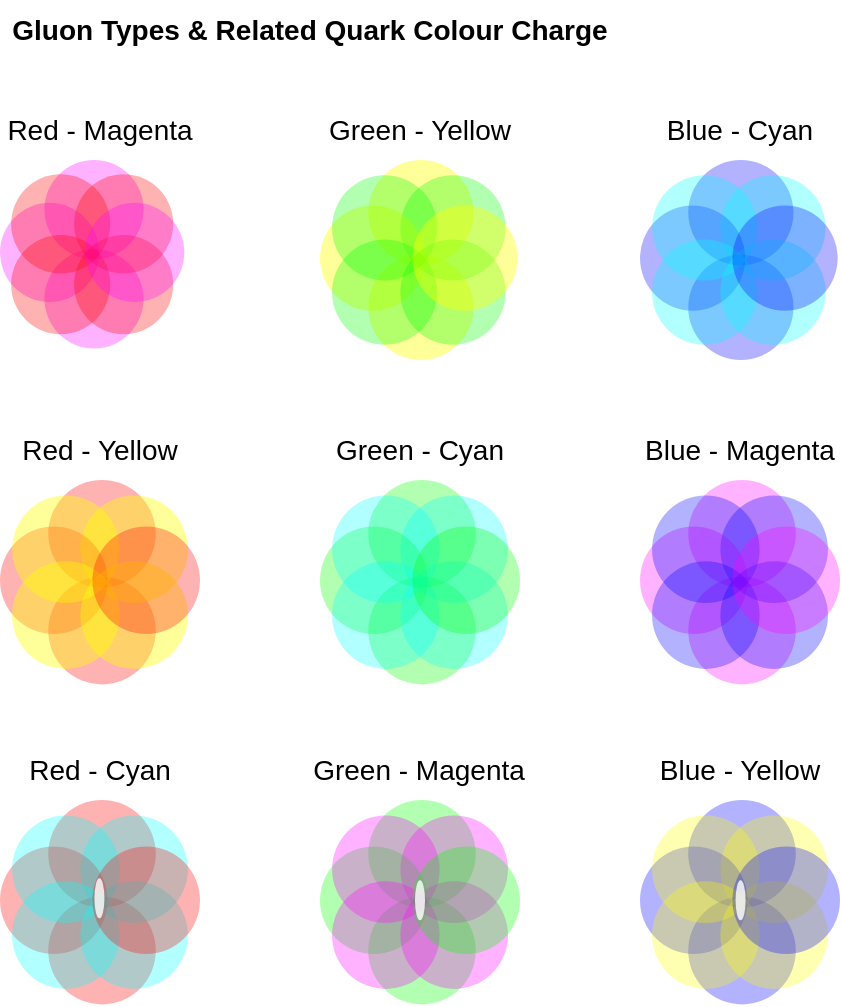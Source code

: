 <mxfile version="26.0.16">
  <diagram id="3228e29e-7158-1315-38df-8450db1d8a1d" name="Page-1">
    <mxGraphModel dx="1426" dy="781" grid="1" gridSize="10" guides="1" tooltips="1" connect="1" arrows="1" fold="1" page="1" pageScale="1" pageWidth="1920" pageHeight="1200" background="none" math="0" shadow="0">
      <root>
        <mxCell id="0" />
        <mxCell id="1" parent="0" />
        <mxCell id="I4R0RLYpzXQFgZcBgTA3-21635" value="" style="group;aspect=fixed;" vertex="1" connectable="0" parent="1">
          <mxGeometry x="80" y="120" width="100" height="100" as="geometry" />
        </mxCell>
        <mxCell id="21592" value="" style="ellipse;whiteSpace=wrap;html=1;aspect=fixed;rounded=1;shadow=0;labelBackgroundColor=none;strokeColor=none;strokeWidth=3;fillColor=#FF00FF;gradientColor=none;fontFamily=Helvetica;fontSize=14;fontColor=#AE4132;align=center;opacity=30;" parent="I4R0RLYpzXQFgZcBgTA3-21635" vertex="1">
          <mxGeometry x="22.222" y="44.643" width="49.579" height="49.579" as="geometry" />
        </mxCell>
        <mxCell id="21593" value="" style="ellipse;whiteSpace=wrap;html=1;aspect=fixed;rounded=1;shadow=0;labelBackgroundColor=none;strokeColor=none;strokeWidth=3;fillColor=light-dark(#FF00FF,#85ABC7);gradientColor=none;fontFamily=Helvetica;fontSize=14;fontColor=#AE4132;align=center;opacity=30;" parent="I4R0RLYpzXQFgZcBgTA3-21635" vertex="1">
          <mxGeometry x="22.222" width="49.579" height="49.579" as="geometry" />
        </mxCell>
        <mxCell id="21594" value="" style="ellipse;whiteSpace=wrap;html=1;aspect=fixed;rounded=1;shadow=0;labelBackgroundColor=none;strokeColor=none;strokeWidth=3;fillColor=light-dark(#ff0000, #2292c4);gradientColor=none;fontFamily=Helvetica;fontSize=14;fontColor=#AE4132;align=center;opacity=30;" parent="I4R0RLYpzXQFgZcBgTA3-21635" vertex="1">
          <mxGeometry x="37.037" y="7.143" width="49.579" height="49.579" as="geometry" />
        </mxCell>
        <mxCell id="21595" value="" style="ellipse;whiteSpace=wrap;html=1;aspect=fixed;rounded=1;shadow=0;labelBackgroundColor=none;strokeColor=none;strokeWidth=3;fillColor=#FF00FF;gradientColor=none;fontFamily=Helvetica;fontSize=14;fontColor=#AE4132;align=center;opacity=30;" parent="I4R0RLYpzXQFgZcBgTA3-21635" vertex="1">
          <mxGeometry y="21.429" width="49.579" height="49.579" as="geometry" />
        </mxCell>
        <mxCell id="21596" value="" style="ellipse;whiteSpace=wrap;html=1;aspect=fixed;rounded=1;shadow=0;labelBackgroundColor=none;strokeColor=none;strokeWidth=3;fillColor=#FF0000;gradientColor=none;fontFamily=Helvetica;fontSize=14;fontColor=#AE4132;align=center;opacity=30;" parent="I4R0RLYpzXQFgZcBgTA3-21635" vertex="1">
          <mxGeometry x="5.556" y="37.5" width="49.579" height="49.579" as="geometry" />
        </mxCell>
        <mxCell id="21597" value="" style="ellipse;whiteSpace=wrap;html=1;aspect=fixed;rounded=1;shadow=0;labelBackgroundColor=none;strokeColor=none;strokeWidth=3;fillColor=light-dark(#FF0000,#BD6300);gradientColor=none;fontFamily=Helvetica;fontSize=14;fontColor=#AE4132;align=center;opacity=30;" parent="I4R0RLYpzXQFgZcBgTA3-21635" vertex="1">
          <mxGeometry x="5.556" y="7.143" width="49.579" height="49.579" as="geometry" />
        </mxCell>
        <mxCell id="21598" value="" style="ellipse;whiteSpace=wrap;html=1;aspect=fixed;rounded=1;shadow=0;labelBackgroundColor=none;strokeColor=none;strokeWidth=3;fillColor=light-dark(#FF0000,#ED705F);gradientColor=none;fontFamily=Helvetica;fontSize=14;fontColor=#AE4132;align=center;opacity=30;" parent="I4R0RLYpzXQFgZcBgTA3-21635" vertex="1">
          <mxGeometry x="37.037" y="37.5" width="49.579" height="49.579" as="geometry" />
        </mxCell>
        <mxCell id="21599" value="" style="ellipse;whiteSpace=wrap;html=1;aspect=fixed;rounded=1;shadow=0;labelBackgroundColor=none;strokeColor=none;strokeWidth=3;fillColor=#FF00FF;gradientColor=none;fontFamily=Helvetica;fontSize=14;fontColor=#AE4132;align=center;opacity=30;" parent="I4R0RLYpzXQFgZcBgTA3-21635" vertex="1">
          <mxGeometry x="42.593" y="21.429" width="49.579" height="49.579" as="geometry" />
        </mxCell>
        <mxCell id="I4R0RLYpzXQFgZcBgTA3-21682" value="" style="group;aspect=fixed;" vertex="1" connectable="0" parent="1">
          <mxGeometry x="400" y="280" width="100" height="102.22" as="geometry" />
        </mxCell>
        <mxCell id="I4R0RLYpzXQFgZcBgTA3-21674" value="" style="ellipse;whiteSpace=wrap;html=1;aspect=fixed;rounded=1;shadow=0;labelBackgroundColor=none;strokeColor=none;strokeWidth=3;fillColor=#FF00FF;gradientColor=none;fontFamily=Helvetica;fontSize=14;fontColor=#AE4132;align=center;opacity=30;" vertex="1" parent="I4R0RLYpzXQFgZcBgTA3-21682">
          <mxGeometry x="24.11" y="48.432" width="53.788" height="53.788" as="geometry" />
        </mxCell>
        <mxCell id="I4R0RLYpzXQFgZcBgTA3-21675" value="" style="ellipse;whiteSpace=wrap;html=1;aspect=fixed;rounded=1;shadow=0;labelBackgroundColor=none;strokeColor=none;strokeWidth=3;fillColor=light-dark(#FF00FF,#85ABC7);gradientColor=none;fontFamily=Helvetica;fontSize=14;fontColor=#AE4132;align=center;opacity=30;" vertex="1" parent="I4R0RLYpzXQFgZcBgTA3-21682">
          <mxGeometry x="24.11" width="53.788" height="53.788" as="geometry" />
        </mxCell>
        <mxCell id="I4R0RLYpzXQFgZcBgTA3-21676" value="" style="ellipse;whiteSpace=wrap;html=1;aspect=fixed;rounded=1;shadow=0;labelBackgroundColor=none;strokeColor=none;strokeWidth=3;fillColor=light-dark(#0000FF,#BD6300);gradientColor=none;fontFamily=Helvetica;fontSize=14;fontColor=#AE4132;align=center;opacity=30;" vertex="1" parent="I4R0RLYpzXQFgZcBgTA3-21682">
          <mxGeometry x="40.183" y="7.749" width="53.788" height="53.788" as="geometry" />
        </mxCell>
        <mxCell id="I4R0RLYpzXQFgZcBgTA3-21677" value="" style="ellipse;whiteSpace=wrap;html=1;aspect=fixed;rounded=1;shadow=0;labelBackgroundColor=none;strokeColor=none;strokeWidth=3;fillColor=#FF00FF;gradientColor=none;fontFamily=Helvetica;fontSize=14;fontColor=#AE4132;align=center;opacity=30;" vertex="1" parent="I4R0RLYpzXQFgZcBgTA3-21682">
          <mxGeometry y="23.248" width="53.788" height="53.788" as="geometry" />
        </mxCell>
        <mxCell id="I4R0RLYpzXQFgZcBgTA3-21678" value="" style="ellipse;whiteSpace=wrap;html=1;aspect=fixed;rounded=1;shadow=0;labelBackgroundColor=none;strokeColor=none;strokeWidth=3;fillColor=light-dark(#0000FF,#BD6300);gradientColor=none;fontFamily=Helvetica;fontSize=14;fontColor=#AE4132;align=center;opacity=30;" vertex="1" parent="I4R0RLYpzXQFgZcBgTA3-21682">
          <mxGeometry x="6.027" y="40.683" width="53.788" height="53.788" as="geometry" />
        </mxCell>
        <mxCell id="I4R0RLYpzXQFgZcBgTA3-21679" value="" style="ellipse;whiteSpace=wrap;html=1;aspect=fixed;rounded=1;shadow=0;labelBackgroundColor=none;strokeColor=none;strokeWidth=3;fillColor=light-dark(#0000FF,#BD6300);gradientColor=none;fontFamily=Helvetica;fontSize=14;fontColor=#AE4132;align=center;opacity=30;" vertex="1" parent="I4R0RLYpzXQFgZcBgTA3-21682">
          <mxGeometry x="6.027" y="7.749" width="53.788" height="53.788" as="geometry" />
        </mxCell>
        <mxCell id="I4R0RLYpzXQFgZcBgTA3-21680" value="" style="ellipse;whiteSpace=wrap;html=1;aspect=fixed;rounded=1;shadow=0;labelBackgroundColor=none;strokeColor=none;strokeWidth=3;fillColor=light-dark(#0000FF,#BD6300);gradientColor=none;fontFamily=Helvetica;fontSize=14;fontColor=#AE4132;align=center;opacity=30;" vertex="1" parent="I4R0RLYpzXQFgZcBgTA3-21682">
          <mxGeometry x="40.183" y="40.683" width="53.788" height="53.788" as="geometry" />
        </mxCell>
        <mxCell id="I4R0RLYpzXQFgZcBgTA3-21681" value="" style="ellipse;whiteSpace=wrap;html=1;aspect=fixed;rounded=1;shadow=0;labelBackgroundColor=none;strokeColor=none;strokeWidth=3;fillColor=#FF00FF;gradientColor=none;fontFamily=Helvetica;fontSize=14;fontColor=#AE4132;align=center;opacity=30;" vertex="1" parent="I4R0RLYpzXQFgZcBgTA3-21682">
          <mxGeometry x="46.21" y="23.248" width="53.788" height="53.788" as="geometry" />
        </mxCell>
        <mxCell id="I4R0RLYpzXQFgZcBgTA3-21683" value="" style="group;" vertex="1" connectable="0" parent="1">
          <mxGeometry x="240.0" y="120" width="100" height="100" as="geometry" />
        </mxCell>
        <mxCell id="I4R0RLYpzXQFgZcBgTA3-21665" value="" style="ellipse;whiteSpace=wrap;html=1;aspect=fixed;rounded=1;shadow=0;labelBackgroundColor=none;strokeColor=none;strokeWidth=3;fillColor=light-dark(#FFFF00,#85ABC7);gradientColor=none;fontFamily=Helvetica;fontSize=14;fontColor=#AE4132;align=center;opacity=40;" vertex="1" parent="I4R0RLYpzXQFgZcBgTA3-21683">
          <mxGeometry x="24.11" y="47.381" width="52.619" height="52.619" as="geometry" />
        </mxCell>
        <mxCell id="I4R0RLYpzXQFgZcBgTA3-21666" value="" style="ellipse;whiteSpace=wrap;html=1;aspect=fixed;rounded=1;shadow=0;labelBackgroundColor=none;strokeColor=none;strokeWidth=3;fillColor=light-dark(#FFFF00,#85ABC7);gradientColor=none;fontFamily=Helvetica;fontSize=14;fontColor=#AE4132;align=center;opacity=40;" vertex="1" parent="I4R0RLYpzXQFgZcBgTA3-21683">
          <mxGeometry x="24.11" width="52.619" height="52.619" as="geometry" />
        </mxCell>
        <mxCell id="I4R0RLYpzXQFgZcBgTA3-21667" value="" style="ellipse;whiteSpace=wrap;html=1;aspect=fixed;rounded=1;shadow=0;labelBackgroundColor=none;strokeColor=none;strokeWidth=3;fillColor=light-dark(#00FF00,#BD6300);gradientColor=none;fontFamily=Helvetica;fontSize=14;fontColor=#AE4132;align=center;opacity=30;" vertex="1" parent="I4R0RLYpzXQFgZcBgTA3-21683">
          <mxGeometry x="40.183" y="7.581" width="52.619" height="52.619" as="geometry" />
        </mxCell>
        <mxCell id="I4R0RLYpzXQFgZcBgTA3-21668" value="" style="ellipse;whiteSpace=wrap;html=1;aspect=fixed;rounded=1;shadow=0;labelBackgroundColor=none;strokeColor=none;strokeWidth=3;fillColor=light-dark(#FFFF00,#85ABC7);gradientColor=none;fontFamily=Helvetica;fontSize=14;fontColor=#AE4132;align=center;opacity=40;" vertex="1" parent="I4R0RLYpzXQFgZcBgTA3-21683">
          <mxGeometry y="22.743" width="52.619" height="52.619" as="geometry" />
        </mxCell>
        <mxCell id="I4R0RLYpzXQFgZcBgTA3-21669" value="" style="ellipse;whiteSpace=wrap;html=1;aspect=fixed;rounded=1;shadow=0;labelBackgroundColor=none;strokeColor=none;strokeWidth=3;fillColor=light-dark(#00FF00,#BD6300);gradientColor=none;fontFamily=Helvetica;fontSize=14;fontColor=#AE4132;align=center;opacity=30;" vertex="1" parent="I4R0RLYpzXQFgZcBgTA3-21683">
          <mxGeometry x="6.027" y="39.8" width="52.619" height="52.619" as="geometry" />
        </mxCell>
        <mxCell id="I4R0RLYpzXQFgZcBgTA3-21670" value="" style="ellipse;whiteSpace=wrap;html=1;aspect=fixed;rounded=1;shadow=0;labelBackgroundColor=none;strokeColor=none;strokeWidth=3;fillColor=light-dark(#00FF00,#BD6300);gradientColor=none;fontFamily=Helvetica;fontSize=14;fontColor=#AE4132;align=center;opacity=30;" vertex="1" parent="I4R0RLYpzXQFgZcBgTA3-21683">
          <mxGeometry x="6.027" y="7.581" width="52.619" height="52.619" as="geometry" />
        </mxCell>
        <mxCell id="I4R0RLYpzXQFgZcBgTA3-21671" value="" style="ellipse;whiteSpace=wrap;html=1;aspect=fixed;rounded=1;shadow=0;labelBackgroundColor=none;strokeColor=none;strokeWidth=3;fillColor=light-dark(#00FF00,#BD6300);gradientColor=none;fontFamily=Helvetica;fontSize=14;fontColor=#AE4132;align=center;opacity=30;" vertex="1" parent="I4R0RLYpzXQFgZcBgTA3-21683">
          <mxGeometry x="40.183" y="39.8" width="52.619" height="52.619" as="geometry" />
        </mxCell>
        <mxCell id="I4R0RLYpzXQFgZcBgTA3-21672" value="" style="ellipse;whiteSpace=wrap;html=1;aspect=fixed;rounded=1;shadow=0;labelBackgroundColor=none;strokeColor=none;strokeWidth=3;fillColor=light-dark(#FFFF00,#85ABC7);gradientColor=none;fontFamily=Helvetica;fontSize=14;fontColor=#AE4132;align=center;opacity=40;" vertex="1" parent="I4R0RLYpzXQFgZcBgTA3-21683">
          <mxGeometry x="46.21" y="22.743" width="52.619" height="52.619" as="geometry" />
        </mxCell>
        <mxCell id="I4R0RLYpzXQFgZcBgTA3-21684" value="" style="group;aspect=fixed;" vertex="1" connectable="0" parent="1">
          <mxGeometry x="80.0" y="280" width="100" height="102.22" as="geometry" />
        </mxCell>
        <mxCell id="I4R0RLYpzXQFgZcBgTA3-21656" value="" style="ellipse;whiteSpace=wrap;html=1;aspect=fixed;rounded=1;shadow=0;labelBackgroundColor=none;strokeColor=none;strokeWidth=3;fillColor=light-dark(#FF0000,#85ABC7);gradientColor=none;fontFamily=Helvetica;fontSize=14;fontColor=#AE4132;align=center;opacity=30;" vertex="1" parent="I4R0RLYpzXQFgZcBgTA3-21684">
          <mxGeometry x="24.11" y="48.432" width="53.788" height="53.788" as="geometry" />
        </mxCell>
        <mxCell id="I4R0RLYpzXQFgZcBgTA3-21657" value="" style="ellipse;whiteSpace=wrap;html=1;aspect=fixed;rounded=1;shadow=0;labelBackgroundColor=none;strokeColor=none;strokeWidth=3;fillColor=light-dark(#FF0000,#85ABC7);gradientColor=none;fontFamily=Helvetica;fontSize=14;fontColor=#AE4132;align=center;opacity=30;" vertex="1" parent="I4R0RLYpzXQFgZcBgTA3-21684">
          <mxGeometry x="24.11" width="53.788" height="53.788" as="geometry" />
        </mxCell>
        <mxCell id="I4R0RLYpzXQFgZcBgTA3-21658" value="" style="ellipse;whiteSpace=wrap;html=1;aspect=fixed;rounded=1;shadow=0;labelBackgroundColor=none;strokeColor=none;strokeWidth=3;fillColor=light-dark(#FFFF00,#BD6300);gradientColor=none;fontFamily=Helvetica;fontSize=14;fontColor=#AE4132;align=center;opacity=40;" vertex="1" parent="I4R0RLYpzXQFgZcBgTA3-21684">
          <mxGeometry x="40.183" y="7.749" width="53.788" height="53.788" as="geometry" />
        </mxCell>
        <mxCell id="I4R0RLYpzXQFgZcBgTA3-21659" value="" style="ellipse;whiteSpace=wrap;html=1;aspect=fixed;rounded=1;shadow=0;labelBackgroundColor=none;strokeColor=none;strokeWidth=3;fillColor=light-dark(#FF0000,#85ABC7);gradientColor=none;fontFamily=Helvetica;fontSize=14;fontColor=#AE4132;align=center;opacity=30;" vertex="1" parent="I4R0RLYpzXQFgZcBgTA3-21684">
          <mxGeometry y="23.248" width="53.788" height="53.788" as="geometry" />
        </mxCell>
        <mxCell id="I4R0RLYpzXQFgZcBgTA3-21660" value="" style="ellipse;whiteSpace=wrap;html=1;aspect=fixed;rounded=1;shadow=0;labelBackgroundColor=none;strokeColor=none;strokeWidth=3;fillColor=light-dark(#FFFF00,#BD6300);gradientColor=none;fontFamily=Helvetica;fontSize=14;fontColor=#AE4132;align=center;opacity=40;" vertex="1" parent="I4R0RLYpzXQFgZcBgTA3-21684">
          <mxGeometry x="6.027" y="40.683" width="53.788" height="53.788" as="geometry" />
        </mxCell>
        <mxCell id="I4R0RLYpzXQFgZcBgTA3-21661" value="" style="ellipse;whiteSpace=wrap;html=1;aspect=fixed;rounded=1;shadow=0;labelBackgroundColor=none;strokeColor=none;strokeWidth=3;fillColor=light-dark(#FFFF00,#BD6300);gradientColor=none;fontFamily=Helvetica;fontSize=14;fontColor=#AE4132;align=center;opacity=40;" vertex="1" parent="I4R0RLYpzXQFgZcBgTA3-21684">
          <mxGeometry x="6.027" y="7.749" width="53.788" height="53.788" as="geometry" />
        </mxCell>
        <mxCell id="I4R0RLYpzXQFgZcBgTA3-21662" value="" style="ellipse;whiteSpace=wrap;html=1;aspect=fixed;rounded=1;shadow=0;labelBackgroundColor=none;strokeColor=none;strokeWidth=3;fillColor=light-dark(#FFFF00,#BD6300);gradientColor=none;fontFamily=Helvetica;fontSize=14;fontColor=#AE4132;align=center;opacity=40;" vertex="1" parent="I4R0RLYpzXQFgZcBgTA3-21684">
          <mxGeometry x="40.183" y="40.683" width="53.788" height="53.788" as="geometry" />
        </mxCell>
        <mxCell id="I4R0RLYpzXQFgZcBgTA3-21663" value="" style="ellipse;whiteSpace=wrap;html=1;aspect=fixed;rounded=1;shadow=0;labelBackgroundColor=none;strokeColor=none;strokeWidth=3;fillColor=light-dark(#FF0000,#85ABC7);gradientColor=none;fontFamily=Helvetica;fontSize=14;fontColor=#AE4132;align=center;opacity=30;" vertex="1" parent="I4R0RLYpzXQFgZcBgTA3-21684">
          <mxGeometry x="46.21" y="23.248" width="53.788" height="53.788" as="geometry" />
        </mxCell>
        <mxCell id="I4R0RLYpzXQFgZcBgTA3-21685" value="" style="group;" vertex="1" connectable="0" parent="1">
          <mxGeometry x="400" y="120" width="100" height="100" as="geometry" />
        </mxCell>
        <mxCell id="I4R0RLYpzXQFgZcBgTA3-21638" value="" style="ellipse;whiteSpace=wrap;html=1;aspect=fixed;rounded=1;shadow=0;labelBackgroundColor=none;strokeColor=none;strokeWidth=3;fillColor=light-dark(#0000FF,#85ABC7);gradientColor=none;fontFamily=Helvetica;fontSize=14;fontColor=#AE4132;align=center;opacity=30;" vertex="1" parent="I4R0RLYpzXQFgZcBgTA3-21685">
          <mxGeometry x="24.11" y="47.381" width="52.619" height="52.619" as="geometry" />
        </mxCell>
        <mxCell id="I4R0RLYpzXQFgZcBgTA3-21639" value="" style="ellipse;whiteSpace=wrap;html=1;aspect=fixed;rounded=1;shadow=0;labelBackgroundColor=none;strokeColor=none;strokeWidth=3;fillColor=light-dark(#0000FF,#85ABC7);gradientColor=none;fontFamily=Helvetica;fontSize=14;fontColor=#AE4132;align=center;opacity=30;" vertex="1" parent="I4R0RLYpzXQFgZcBgTA3-21685">
          <mxGeometry x="24.11" width="52.619" height="52.619" as="geometry" />
        </mxCell>
        <mxCell id="I4R0RLYpzXQFgZcBgTA3-21640" value="" style="ellipse;whiteSpace=wrap;html=1;aspect=fixed;rounded=1;shadow=0;labelBackgroundColor=none;strokeColor=none;strokeWidth=3;fillColor=light-dark(#00FFFF,#BD6300);gradientColor=none;fontFamily=Helvetica;fontSize=14;fontColor=#AE4132;align=center;opacity=30;" vertex="1" parent="I4R0RLYpzXQFgZcBgTA3-21685">
          <mxGeometry x="40.183" y="7.581" width="52.619" height="52.619" as="geometry" />
        </mxCell>
        <mxCell id="I4R0RLYpzXQFgZcBgTA3-21641" value="" style="ellipse;whiteSpace=wrap;html=1;aspect=fixed;rounded=1;shadow=0;labelBackgroundColor=none;strokeColor=none;strokeWidth=3;fillColor=light-dark(#0000FF,#85ABC7);gradientColor=none;fontFamily=Helvetica;fontSize=14;fontColor=#AE4132;align=center;opacity=30;" vertex="1" parent="I4R0RLYpzXQFgZcBgTA3-21685">
          <mxGeometry y="22.743" width="52.619" height="52.619" as="geometry" />
        </mxCell>
        <mxCell id="I4R0RLYpzXQFgZcBgTA3-21642" value="" style="ellipse;whiteSpace=wrap;html=1;aspect=fixed;rounded=1;shadow=0;labelBackgroundColor=none;strokeColor=none;strokeWidth=3;fillColor=light-dark(#00FFFF,#BD6300);gradientColor=none;fontFamily=Helvetica;fontSize=14;fontColor=#AE4132;align=center;opacity=30;" vertex="1" parent="I4R0RLYpzXQFgZcBgTA3-21685">
          <mxGeometry x="6.027" y="39.8" width="52.619" height="52.619" as="geometry" />
        </mxCell>
        <mxCell id="I4R0RLYpzXQFgZcBgTA3-21643" value="" style="ellipse;whiteSpace=wrap;html=1;aspect=fixed;rounded=1;shadow=0;labelBackgroundColor=none;strokeColor=none;strokeWidth=3;fillColor=light-dark(#00FFFF,#BD6300);gradientColor=none;fontFamily=Helvetica;fontSize=14;fontColor=#AE4132;align=center;opacity=30;" vertex="1" parent="I4R0RLYpzXQFgZcBgTA3-21685">
          <mxGeometry x="6.027" y="7.581" width="52.619" height="52.619" as="geometry" />
        </mxCell>
        <mxCell id="I4R0RLYpzXQFgZcBgTA3-21644" value="" style="ellipse;whiteSpace=wrap;html=1;aspect=fixed;rounded=1;shadow=0;labelBackgroundColor=none;strokeColor=none;strokeWidth=3;fillColor=light-dark(#00FFFF,#BD6300);gradientColor=none;fontFamily=Helvetica;fontSize=14;fontColor=#AE4132;align=center;opacity=30;" vertex="1" parent="I4R0RLYpzXQFgZcBgTA3-21685">
          <mxGeometry x="40.183" y="39.8" width="52.619" height="52.619" as="geometry" />
        </mxCell>
        <mxCell id="I4R0RLYpzXQFgZcBgTA3-21645" value="" style="ellipse;whiteSpace=wrap;html=1;aspect=fixed;rounded=1;shadow=0;labelBackgroundColor=none;strokeColor=none;strokeWidth=3;fillColor=light-dark(#0000FF,#85ABC7);gradientColor=none;fontFamily=Helvetica;fontSize=14;fontColor=#AE4132;align=center;opacity=30;" vertex="1" parent="I4R0RLYpzXQFgZcBgTA3-21685">
          <mxGeometry x="46.21" y="22.743" width="52.619" height="52.619" as="geometry" />
        </mxCell>
        <mxCell id="I4R0RLYpzXQFgZcBgTA3-21686" value="" style="group;aspect=fixed;" vertex="1" connectable="0" parent="1">
          <mxGeometry x="240" y="280" width="100" height="102.22" as="geometry" />
        </mxCell>
        <mxCell id="I4R0RLYpzXQFgZcBgTA3-21647" value="" style="ellipse;whiteSpace=wrap;html=1;aspect=fixed;rounded=1;shadow=0;labelBackgroundColor=none;strokeColor=none;strokeWidth=3;fillColor=light-dark(#00FF00,#85ABC7);gradientColor=none;fontFamily=Helvetica;fontSize=14;fontColor=#AE4132;align=center;opacity=30;" vertex="1" parent="I4R0RLYpzXQFgZcBgTA3-21686">
          <mxGeometry x="24.11" y="48.432" width="53.788" height="53.788" as="geometry" />
        </mxCell>
        <mxCell id="I4R0RLYpzXQFgZcBgTA3-21648" value="" style="ellipse;whiteSpace=wrap;html=1;aspect=fixed;rounded=1;shadow=0;labelBackgroundColor=none;strokeColor=none;strokeWidth=3;fillColor=light-dark(#00FF00,#85ABC7);gradientColor=none;fontFamily=Helvetica;fontSize=14;fontColor=#AE4132;align=center;opacity=30;" vertex="1" parent="I4R0RLYpzXQFgZcBgTA3-21686">
          <mxGeometry x="24.11" width="53.788" height="53.788" as="geometry" />
        </mxCell>
        <mxCell id="I4R0RLYpzXQFgZcBgTA3-21649" value="" style="ellipse;whiteSpace=wrap;html=1;aspect=fixed;rounded=1;shadow=0;labelBackgroundColor=none;strokeColor=none;strokeWidth=3;fillColor=light-dark(#00FFFF,#BD6300);gradientColor=none;fontFamily=Helvetica;fontSize=14;fontColor=#AE4132;align=center;opacity=30;" vertex="1" parent="I4R0RLYpzXQFgZcBgTA3-21686">
          <mxGeometry x="40.183" y="7.749" width="53.788" height="53.788" as="geometry" />
        </mxCell>
        <mxCell id="I4R0RLYpzXQFgZcBgTA3-21650" value="" style="ellipse;whiteSpace=wrap;html=1;aspect=fixed;rounded=1;shadow=0;labelBackgroundColor=none;strokeColor=none;strokeWidth=3;fillColor=light-dark(#00FF00,#85ABC7);gradientColor=none;fontFamily=Helvetica;fontSize=14;fontColor=#AE4132;align=center;opacity=30;" vertex="1" parent="I4R0RLYpzXQFgZcBgTA3-21686">
          <mxGeometry y="23.248" width="53.788" height="53.788" as="geometry" />
        </mxCell>
        <mxCell id="I4R0RLYpzXQFgZcBgTA3-21651" value="" style="ellipse;whiteSpace=wrap;html=1;aspect=fixed;rounded=1;shadow=0;labelBackgroundColor=none;strokeColor=none;strokeWidth=3;fillColor=light-dark(#00FFFF,#BD6300);gradientColor=none;fontFamily=Helvetica;fontSize=14;fontColor=#AE4132;align=center;opacity=30;" vertex="1" parent="I4R0RLYpzXQFgZcBgTA3-21686">
          <mxGeometry x="6.027" y="40.683" width="53.788" height="53.788" as="geometry" />
        </mxCell>
        <mxCell id="I4R0RLYpzXQFgZcBgTA3-21652" value="" style="ellipse;whiteSpace=wrap;html=1;aspect=fixed;rounded=1;shadow=0;labelBackgroundColor=none;strokeColor=none;strokeWidth=3;fillColor=light-dark(#00FFFF,#BD6300);gradientColor=none;fontFamily=Helvetica;fontSize=14;fontColor=#AE4132;align=center;opacity=30;" vertex="1" parent="I4R0RLYpzXQFgZcBgTA3-21686">
          <mxGeometry x="6.027" y="7.749" width="53.788" height="53.788" as="geometry" />
        </mxCell>
        <mxCell id="I4R0RLYpzXQFgZcBgTA3-21653" value="" style="ellipse;whiteSpace=wrap;html=1;aspect=fixed;rounded=1;shadow=0;labelBackgroundColor=none;strokeColor=none;strokeWidth=3;fillColor=light-dark(#00FFFF,#BD6300);gradientColor=none;fontFamily=Helvetica;fontSize=14;fontColor=#AE4132;align=center;opacity=30;" vertex="1" parent="I4R0RLYpzXQFgZcBgTA3-21686">
          <mxGeometry x="40.183" y="40.683" width="53.788" height="53.788" as="geometry" />
        </mxCell>
        <mxCell id="I4R0RLYpzXQFgZcBgTA3-21654" value="" style="ellipse;whiteSpace=wrap;html=1;aspect=fixed;rounded=1;shadow=0;labelBackgroundColor=none;strokeColor=none;strokeWidth=3;fillColor=light-dark(#00FF00,#85ABC7);gradientColor=none;fontFamily=Helvetica;fontSize=14;fontColor=#AE4132;align=center;opacity=30;" vertex="1" parent="I4R0RLYpzXQFgZcBgTA3-21686">
          <mxGeometry x="46.21" y="23.248" width="53.788" height="53.788" as="geometry" />
        </mxCell>
        <mxCell id="I4R0RLYpzXQFgZcBgTA3-21687" value="&lt;font style=&quot;font-size: 14px;&quot;&gt;Red - Magenta&lt;/font&gt;" style="text;strokeColor=none;align=center;fillColor=none;html=1;verticalAlign=middle;whiteSpace=wrap;rounded=0;" vertex="1" parent="1">
          <mxGeometry x="80" y="90" width="100" height="30" as="geometry" />
        </mxCell>
        <mxCell id="I4R0RLYpzXQFgZcBgTA3-21688" value="&lt;font style=&quot;font-size: 14px;&quot;&gt;Blue - Cyan&lt;/font&gt;" style="text;strokeColor=none;align=center;fillColor=none;html=1;verticalAlign=middle;whiteSpace=wrap;rounded=0;" vertex="1" parent="1">
          <mxGeometry x="400" y="90" width="100" height="30" as="geometry" />
        </mxCell>
        <mxCell id="I4R0RLYpzXQFgZcBgTA3-21689" value="&lt;font style=&quot;font-size: 14px;&quot;&gt;Green - Yellow&lt;/font&gt;" style="text;strokeColor=none;align=center;fillColor=none;html=1;verticalAlign=middle;whiteSpace=wrap;rounded=0;" vertex="1" parent="1">
          <mxGeometry x="240" y="90" width="100" height="30" as="geometry" />
        </mxCell>
        <mxCell id="I4R0RLYpzXQFgZcBgTA3-21690" value="&lt;font style=&quot;font-size: 14px;&quot;&gt;Red - Yellow&lt;/font&gt;" style="text;strokeColor=none;align=center;fillColor=none;html=1;verticalAlign=middle;whiteSpace=wrap;rounded=0;" vertex="1" parent="1">
          <mxGeometry x="80.0" y="250" width="100" height="30" as="geometry" />
        </mxCell>
        <mxCell id="I4R0RLYpzXQFgZcBgTA3-21691" value="&lt;font style=&quot;font-size: 14px;&quot;&gt;Green - Cyan&lt;/font&gt;" style="text;strokeColor=none;align=center;fillColor=none;html=1;verticalAlign=middle;whiteSpace=wrap;rounded=0;" vertex="1" parent="1">
          <mxGeometry x="240" y="250" width="100" height="30" as="geometry" />
        </mxCell>
        <mxCell id="I4R0RLYpzXQFgZcBgTA3-21692" value="&lt;span style=&quot;font-size: 14px;&quot;&gt;Blue - Magenta&lt;/span&gt;" style="text;strokeColor=none;align=center;fillColor=none;html=1;verticalAlign=middle;whiteSpace=wrap;rounded=0;" vertex="1" parent="1">
          <mxGeometry x="400" y="250" width="100" height="30" as="geometry" />
        </mxCell>
        <mxCell id="I4R0RLYpzXQFgZcBgTA3-21693" value="Gluon Types &amp;amp; Related Quark Colour Charge" style="text;strokeColor=none;align=center;fillColor=none;html=1;verticalAlign=middle;whiteSpace=wrap;rounded=0;strokeWidth=2;fontSize=14;fontStyle=1" vertex="1" parent="1">
          <mxGeometry x="80" y="40" width="310" height="30" as="geometry" />
        </mxCell>
        <mxCell id="I4R0RLYpzXQFgZcBgTA3-21722" value="&lt;font style=&quot;font-size: 14px;&quot;&gt;Red - Cyan&lt;/font&gt;" style="text;strokeColor=none;align=center;fillColor=none;html=1;verticalAlign=middle;whiteSpace=wrap;rounded=0;" vertex="1" parent="1">
          <mxGeometry x="80.0" y="410" width="100" height="30" as="geometry" />
        </mxCell>
        <mxCell id="I4R0RLYpzXQFgZcBgTA3-21723" value="&lt;font style=&quot;font-size: 14px;&quot;&gt;Green - Magenta&lt;/font&gt;" style="text;strokeColor=none;align=center;fillColor=none;html=1;verticalAlign=middle;whiteSpace=wrap;rounded=0;" vertex="1" parent="1">
          <mxGeometry x="231.41" y="410" width="117.17" height="30" as="geometry" />
        </mxCell>
        <mxCell id="I4R0RLYpzXQFgZcBgTA3-21724" value="&lt;span style=&quot;font-size: 14px;&quot;&gt;Blue - Yellow&lt;/span&gt;" style="text;strokeColor=none;align=center;fillColor=none;html=1;verticalAlign=middle;whiteSpace=wrap;rounded=0;" vertex="1" parent="1">
          <mxGeometry x="400.0" y="410" width="100" height="30" as="geometry" />
        </mxCell>
        <mxCell id="I4R0RLYpzXQFgZcBgTA3-21726" value="" style="group;aspect=fixed;" vertex="1" connectable="0" parent="1">
          <mxGeometry x="240" y="440" width="100" height="102.22" as="geometry" />
        </mxCell>
        <mxCell id="I4R0RLYpzXQFgZcBgTA3-21704" value="" style="ellipse;whiteSpace=wrap;html=1;aspect=fixed;rounded=1;shadow=0;labelBackgroundColor=none;strokeColor=none;strokeWidth=3;fillColor=light-dark(#00FF00,#85ABC7);gradientColor=none;fontFamily=Helvetica;fontSize=14;fontColor=#AE4132;align=center;opacity=30;" vertex="1" parent="I4R0RLYpzXQFgZcBgTA3-21726">
          <mxGeometry x="24.11" y="48.432" width="53.788" height="53.788" as="geometry" />
        </mxCell>
        <mxCell id="I4R0RLYpzXQFgZcBgTA3-21705" value="" style="ellipse;whiteSpace=wrap;html=1;aspect=fixed;rounded=1;shadow=0;labelBackgroundColor=none;strokeColor=none;strokeWidth=3;fillColor=light-dark(#00FF00,#85ABC7);gradientColor=none;fontFamily=Helvetica;fontSize=14;fontColor=#AE4132;align=center;opacity=30;" vertex="1" parent="I4R0RLYpzXQFgZcBgTA3-21726">
          <mxGeometry x="24.11" width="53.788" height="53.788" as="geometry" />
        </mxCell>
        <mxCell id="I4R0RLYpzXQFgZcBgTA3-21706" value="" style="ellipse;whiteSpace=wrap;html=1;aspect=fixed;rounded=1;shadow=0;labelBackgroundColor=none;strokeColor=none;strokeWidth=3;fillColor=light-dark(#FF00FF,#BD6300);gradientColor=none;fontFamily=Helvetica;fontSize=14;fontColor=#AE4132;align=center;opacity=30;" vertex="1" parent="I4R0RLYpzXQFgZcBgTA3-21726">
          <mxGeometry x="40.183" y="7.749" width="53.788" height="53.788" as="geometry" />
        </mxCell>
        <mxCell id="I4R0RLYpzXQFgZcBgTA3-21707" value="" style="ellipse;whiteSpace=wrap;html=1;aspect=fixed;rounded=1;shadow=0;labelBackgroundColor=none;strokeColor=none;strokeWidth=3;fillColor=light-dark(#00FF00,#85ABC7);gradientColor=none;fontFamily=Helvetica;fontSize=14;fontColor=#AE4132;align=center;opacity=30;" vertex="1" parent="I4R0RLYpzXQFgZcBgTA3-21726">
          <mxGeometry y="23.248" width="53.788" height="53.788" as="geometry" />
        </mxCell>
        <mxCell id="I4R0RLYpzXQFgZcBgTA3-21708" value="" style="ellipse;whiteSpace=wrap;html=1;aspect=fixed;rounded=1;shadow=0;labelBackgroundColor=none;strokeColor=none;strokeWidth=3;fillColor=light-dark(#FF00FF,#BD6300);gradientColor=none;fontFamily=Helvetica;fontSize=14;fontColor=#AE4132;align=center;opacity=30;" vertex="1" parent="I4R0RLYpzXQFgZcBgTA3-21726">
          <mxGeometry x="6.027" y="40.683" width="53.788" height="53.788" as="geometry" />
        </mxCell>
        <mxCell id="I4R0RLYpzXQFgZcBgTA3-21709" value="" style="ellipse;whiteSpace=wrap;html=1;aspect=fixed;rounded=1;shadow=0;labelBackgroundColor=none;strokeColor=none;strokeWidth=3;fillColor=light-dark(#FF00FF,#BD6300);gradientColor=none;fontFamily=Helvetica;fontSize=14;fontColor=#AE4132;align=center;opacity=30;" vertex="1" parent="I4R0RLYpzXQFgZcBgTA3-21726">
          <mxGeometry x="6.027" y="7.749" width="53.788" height="53.788" as="geometry" />
        </mxCell>
        <mxCell id="I4R0RLYpzXQFgZcBgTA3-21710" value="" style="ellipse;whiteSpace=wrap;html=1;aspect=fixed;rounded=1;shadow=0;labelBackgroundColor=none;strokeColor=none;strokeWidth=3;fillColor=light-dark(#FF00FF,#BD6300);gradientColor=none;fontFamily=Helvetica;fontSize=14;fontColor=#AE4132;align=center;opacity=30;" vertex="1" parent="I4R0RLYpzXQFgZcBgTA3-21726">
          <mxGeometry x="40.183" y="40.683" width="53.788" height="53.788" as="geometry" />
        </mxCell>
        <mxCell id="I4R0RLYpzXQFgZcBgTA3-21711" value="" style="ellipse;whiteSpace=wrap;html=1;aspect=fixed;rounded=1;shadow=0;labelBackgroundColor=none;strokeColor=none;strokeWidth=3;fillColor=light-dark(#00FF00,#85ABC7);gradientColor=none;fontFamily=Helvetica;fontSize=14;fontColor=#AE4132;align=center;opacity=30;" vertex="1" parent="I4R0RLYpzXQFgZcBgTA3-21726">
          <mxGeometry x="46.21" y="23.248" width="53.788" height="53.788" as="geometry" />
        </mxCell>
        <mxCell id="I4R0RLYpzXQFgZcBgTA3-21742" value="" style="ellipse;whiteSpace=wrap;html=1;rounded=1;shadow=0;labelBackgroundColor=none;strokeColor=none;strokeWidth=3;fillColor=light-dark(#FFFFFF,#85ABC7);gradientColor=none;fontFamily=Helvetica;fontSize=14;fontColor=#AE4132;align=center;opacity=80;" vertex="1" parent="I4R0RLYpzXQFgZcBgTA3-21726">
          <mxGeometry x="47.5" y="40.14" width="5" height="20" as="geometry" />
        </mxCell>
        <mxCell id="I4R0RLYpzXQFgZcBgTA3-21727" value="" style="group;aspect=fixed;" vertex="1" connectable="0" parent="1">
          <mxGeometry x="80" y="440" width="100" height="102.22" as="geometry" />
        </mxCell>
        <mxCell id="I4R0RLYpzXQFgZcBgTA3-21695" value="" style="ellipse;whiteSpace=wrap;html=1;aspect=fixed;rounded=1;shadow=0;labelBackgroundColor=none;strokeColor=none;strokeWidth=3;fillColor=light-dark(#FF0000,#85ABC7);gradientColor=none;fontFamily=Helvetica;fontSize=14;fontColor=#AE4132;align=center;opacity=30;" vertex="1" parent="I4R0RLYpzXQFgZcBgTA3-21727">
          <mxGeometry x="24.11" y="48.432" width="53.788" height="53.788" as="geometry" />
        </mxCell>
        <mxCell id="I4R0RLYpzXQFgZcBgTA3-21696" value="" style="ellipse;whiteSpace=wrap;html=1;aspect=fixed;rounded=1;shadow=0;labelBackgroundColor=none;strokeColor=none;strokeWidth=3;fillColor=light-dark(#FF0000,#85ABC7);gradientColor=none;fontFamily=Helvetica;fontSize=14;fontColor=#AE4132;align=center;opacity=30;" vertex="1" parent="I4R0RLYpzXQFgZcBgTA3-21727">
          <mxGeometry x="24.11" width="53.788" height="53.788" as="geometry" />
        </mxCell>
        <mxCell id="I4R0RLYpzXQFgZcBgTA3-21697" value="" style="ellipse;whiteSpace=wrap;html=1;aspect=fixed;rounded=1;shadow=0;labelBackgroundColor=none;strokeColor=none;strokeWidth=3;fillColor=light-dark(#00FFFF,#BD6300);gradientColor=none;fontFamily=Helvetica;fontSize=14;fontColor=#FF0000;align=center;opacity=30;" vertex="1" parent="I4R0RLYpzXQFgZcBgTA3-21727">
          <mxGeometry x="40.183" y="7.749" width="53.788" height="53.788" as="geometry" />
        </mxCell>
        <mxCell id="I4R0RLYpzXQFgZcBgTA3-21698" value="" style="ellipse;whiteSpace=wrap;html=1;aspect=fixed;rounded=1;shadow=0;labelBackgroundColor=none;strokeColor=none;strokeWidth=3;fillColor=light-dark(#FF0000,#85ABC7);gradientColor=none;fontFamily=Helvetica;fontSize=14;fontColor=#AE4132;align=center;opacity=30;" vertex="1" parent="I4R0RLYpzXQFgZcBgTA3-21727">
          <mxGeometry y="23.248" width="53.788" height="53.788" as="geometry" />
        </mxCell>
        <mxCell id="I4R0RLYpzXQFgZcBgTA3-21699" value="" style="ellipse;whiteSpace=wrap;html=1;aspect=fixed;rounded=1;shadow=0;labelBackgroundColor=none;strokeColor=none;strokeWidth=3;fillColor=light-dark(#00FFFF,#BD6300);gradientColor=none;fontFamily=Helvetica;fontSize=14;fontColor=#FF0000;align=center;opacity=30;" vertex="1" parent="I4R0RLYpzXQFgZcBgTA3-21727">
          <mxGeometry x="6.027" y="40.683" width="53.788" height="53.788" as="geometry" />
        </mxCell>
        <mxCell id="I4R0RLYpzXQFgZcBgTA3-21700" value="" style="ellipse;whiteSpace=wrap;html=1;aspect=fixed;rounded=1;shadow=0;labelBackgroundColor=none;strokeColor=none;strokeWidth=3;fillColor=light-dark(#00FFFF,#BD6300);gradientColor=none;fontFamily=Helvetica;fontSize=14;fontColor=#FF0000;align=center;opacity=30;" vertex="1" parent="I4R0RLYpzXQFgZcBgTA3-21727">
          <mxGeometry x="6.027" y="7.749" width="53.788" height="53.788" as="geometry" />
        </mxCell>
        <mxCell id="I4R0RLYpzXQFgZcBgTA3-21701" value="" style="ellipse;whiteSpace=wrap;html=1;aspect=fixed;rounded=1;shadow=0;labelBackgroundColor=none;strokeColor=none;strokeWidth=3;fillColor=light-dark(#00FFFF,#BD6300);gradientColor=none;fontFamily=Helvetica;fontSize=14;fontColor=#FF0000;align=center;opacity=30;" vertex="1" parent="I4R0RLYpzXQFgZcBgTA3-21727">
          <mxGeometry x="40.183" y="40.683" width="53.788" height="53.788" as="geometry" />
        </mxCell>
        <mxCell id="I4R0RLYpzXQFgZcBgTA3-21702" value="" style="ellipse;whiteSpace=wrap;html=1;aspect=fixed;rounded=1;shadow=0;labelBackgroundColor=none;strokeColor=none;strokeWidth=3;fillColor=light-dark(#FF0000,#85ABC7);gradientColor=none;fontFamily=Helvetica;fontSize=14;fontColor=#AE4132;align=center;opacity=30;" vertex="1" parent="I4R0RLYpzXQFgZcBgTA3-21727">
          <mxGeometry x="46.21" y="23.248" width="53.788" height="53.788" as="geometry" />
        </mxCell>
        <mxCell id="I4R0RLYpzXQFgZcBgTA3-21743" value="" style="ellipse;whiteSpace=wrap;html=1;rounded=1;shadow=0;labelBackgroundColor=none;strokeColor=none;strokeWidth=3;fillColor=light-dark(#FFFFFF,#85ABC7);gradientColor=none;fontFamily=Helvetica;fontSize=14;fontColor=#AE4132;align=center;opacity=80;" vertex="1" parent="I4R0RLYpzXQFgZcBgTA3-21727">
          <mxGeometry x="47.21" y="39.14" width="5" height="20" as="geometry" />
        </mxCell>
        <mxCell id="I4R0RLYpzXQFgZcBgTA3-21714" value="" style="ellipse;whiteSpace=wrap;html=1;aspect=fixed;rounded=1;shadow=0;labelBackgroundColor=none;strokeColor=none;strokeWidth=3;fillColor=light-dark(#0000FF,#85ABC7);gradientColor=none;fontFamily=Helvetica;fontSize=14;fontColor=#AE4132;align=center;opacity=30;" vertex="1" parent="1">
          <mxGeometry x="424.11" y="440" width="53.788" height="53.788" as="geometry" />
        </mxCell>
        <mxCell id="I4R0RLYpzXQFgZcBgTA3-21740" value="" style="group" vertex="1" connectable="0" parent="1">
          <mxGeometry x="400" y="447.749" width="99.998" height="94.471" as="geometry" />
        </mxCell>
        <mxCell id="I4R0RLYpzXQFgZcBgTA3-21713" value="" style="ellipse;whiteSpace=wrap;html=1;aspect=fixed;rounded=1;shadow=0;labelBackgroundColor=none;strokeColor=none;strokeWidth=3;fillColor=light-dark(#0000FF,#85ABC7);gradientColor=none;fontFamily=Helvetica;fontSize=14;fontColor=#AE4132;align=center;opacity=30;" vertex="1" parent="I4R0RLYpzXQFgZcBgTA3-21740">
          <mxGeometry x="24.11" y="40.683" width="53.788" height="53.788" as="geometry" />
        </mxCell>
        <mxCell id="I4R0RLYpzXQFgZcBgTA3-21715" value="" style="ellipse;whiteSpace=wrap;html=1;aspect=fixed;rounded=1;shadow=0;labelBackgroundColor=none;strokeColor=none;strokeWidth=3;fillColor=light-dark(#FFFF00,#BD6300);gradientColor=none;fontFamily=Helvetica;fontSize=14;fontColor=#AE4132;align=center;opacity=30;" vertex="1" parent="I4R0RLYpzXQFgZcBgTA3-21740">
          <mxGeometry x="40.183" width="53.788" height="53.788" as="geometry" />
        </mxCell>
        <mxCell id="I4R0RLYpzXQFgZcBgTA3-21716" value="" style="ellipse;whiteSpace=wrap;html=1;aspect=fixed;rounded=1;shadow=0;labelBackgroundColor=none;strokeColor=none;strokeWidth=3;fillColor=light-dark(#0000FF,#85ABC7);gradientColor=none;fontFamily=Helvetica;fontSize=14;fontColor=#AE4132;align=center;opacity=30;" vertex="1" parent="I4R0RLYpzXQFgZcBgTA3-21740">
          <mxGeometry y="15.498" width="53.788" height="53.788" as="geometry" />
        </mxCell>
        <mxCell id="I4R0RLYpzXQFgZcBgTA3-21717" value="" style="ellipse;whiteSpace=wrap;html=1;aspect=fixed;rounded=1;shadow=0;labelBackgroundColor=none;strokeColor=none;strokeWidth=3;fillColor=light-dark(#FFFF00,#BD6300);gradientColor=none;fontFamily=Helvetica;fontSize=14;fontColor=#AE4132;align=center;opacity=30;" vertex="1" parent="I4R0RLYpzXQFgZcBgTA3-21740">
          <mxGeometry x="6.027" y="32.934" width="53.788" height="53.788" as="geometry" />
        </mxCell>
        <mxCell id="I4R0RLYpzXQFgZcBgTA3-21718" value="" style="ellipse;whiteSpace=wrap;html=1;aspect=fixed;rounded=1;shadow=0;labelBackgroundColor=none;strokeColor=none;strokeWidth=3;fillColor=light-dark(#FFFF00,#BD6300);gradientColor=none;fontFamily=Helvetica;fontSize=14;fontColor=#AE4132;align=center;opacity=30;" vertex="1" parent="I4R0RLYpzXQFgZcBgTA3-21740">
          <mxGeometry x="6.027" width="53.788" height="53.788" as="geometry" />
        </mxCell>
        <mxCell id="I4R0RLYpzXQFgZcBgTA3-21719" value="" style="ellipse;whiteSpace=wrap;html=1;aspect=fixed;rounded=1;shadow=0;labelBackgroundColor=none;strokeColor=none;strokeWidth=3;fillColor=light-dark(#FFFF00,#BD6300);gradientColor=none;fontFamily=Helvetica;fontSize=14;fontColor=#AE4132;align=center;opacity=30;" vertex="1" parent="I4R0RLYpzXQFgZcBgTA3-21740">
          <mxGeometry x="40.183" y="32.934" width="53.788" height="53.788" as="geometry" />
        </mxCell>
        <mxCell id="I4R0RLYpzXQFgZcBgTA3-21720" value="" style="ellipse;whiteSpace=wrap;html=1;aspect=fixed;rounded=1;shadow=0;labelBackgroundColor=none;strokeColor=none;strokeWidth=3;fillColor=light-dark(#0000FF,#85ABC7);gradientColor=none;fontFamily=Helvetica;fontSize=14;fontColor=#AE4132;align=center;opacity=30;" vertex="1" parent="I4R0RLYpzXQFgZcBgTA3-21740">
          <mxGeometry x="46.21" y="15.498" width="53.788" height="53.788" as="geometry" />
        </mxCell>
        <mxCell id="I4R0RLYpzXQFgZcBgTA3-21739" value="" style="ellipse;whiteSpace=wrap;html=1;rounded=1;shadow=0;labelBackgroundColor=none;strokeColor=none;strokeWidth=3;fillColor=light-dark(#FFFFFF,#85ABC7);gradientColor=none;fontFamily=Helvetica;fontSize=14;fontColor=#AE4132;align=center;opacity=80;" vertex="1" parent="I4R0RLYpzXQFgZcBgTA3-21740">
          <mxGeometry x="47.79" y="32.391" width="5" height="20" as="geometry" />
        </mxCell>
      </root>
    </mxGraphModel>
  </diagram>
</mxfile>
